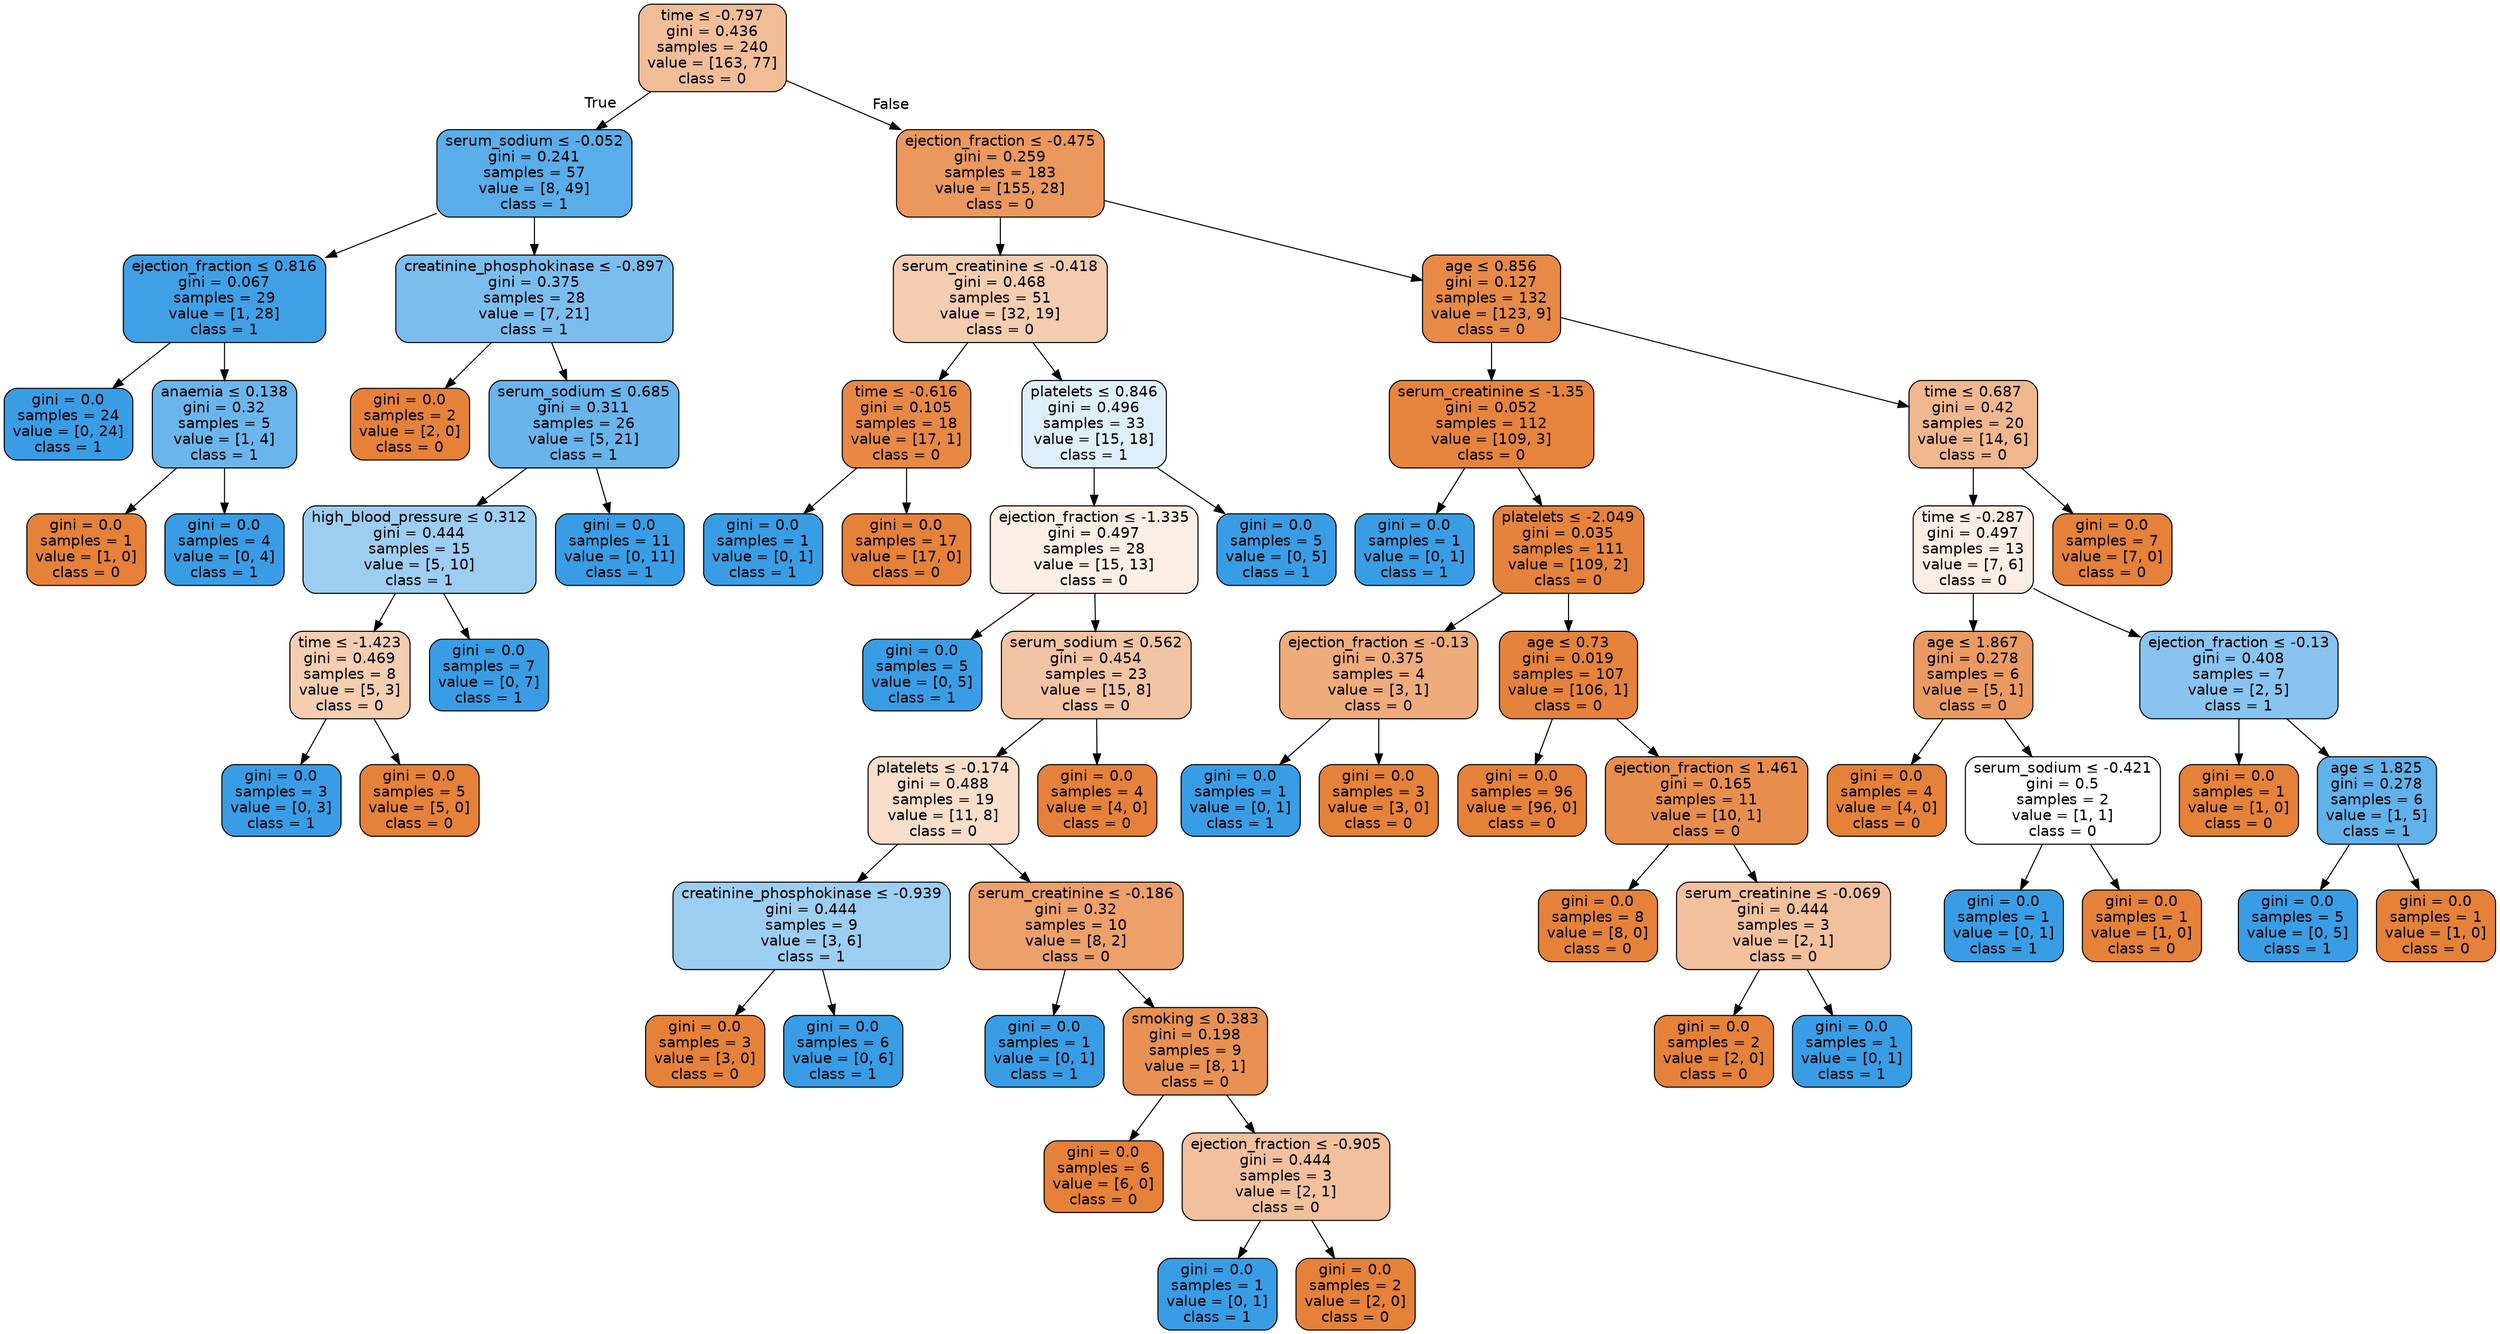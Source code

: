 digraph Tree {
node [shape=box, style="filled, rounded", color="black", fontname=helvetica] ;
edge [fontname=helvetica] ;
0 [label=<time &le; -0.797<br/>gini = 0.436<br/>samples = 240<br/>value = [163, 77]<br/>class = 0>, fillcolor="#f1bd97"] ;
1 [label=<serum_sodium &le; -0.052<br/>gini = 0.241<br/>samples = 57<br/>value = [8, 49]<br/>class = 1>, fillcolor="#59ade9"] ;
0 -> 1 [labeldistance=2.5, labelangle=45, headlabel="True"] ;
2 [label=<ejection_fraction &le; 0.816<br/>gini = 0.067<br/>samples = 29<br/>value = [1, 28]<br/>class = 1>, fillcolor="#40a0e6"] ;
1 -> 2 ;
3 [label=<gini = 0.0<br/>samples = 24<br/>value = [0, 24]<br/>class = 1>, fillcolor="#399de5"] ;
2 -> 3 ;
4 [label=<anaemia &le; 0.138<br/>gini = 0.32<br/>samples = 5<br/>value = [1, 4]<br/>class = 1>, fillcolor="#6ab6ec"] ;
2 -> 4 ;
5 [label=<gini = 0.0<br/>samples = 1<br/>value = [1, 0]<br/>class = 0>, fillcolor="#e58139"] ;
4 -> 5 ;
6 [label=<gini = 0.0<br/>samples = 4<br/>value = [0, 4]<br/>class = 1>, fillcolor="#399de5"] ;
4 -> 6 ;
7 [label=<creatinine_phosphokinase &le; -0.897<br/>gini = 0.375<br/>samples = 28<br/>value = [7, 21]<br/>class = 1>, fillcolor="#7bbeee"] ;
1 -> 7 ;
8 [label=<gini = 0.0<br/>samples = 2<br/>value = [2, 0]<br/>class = 0>, fillcolor="#e58139"] ;
7 -> 8 ;
9 [label=<serum_sodium &le; 0.685<br/>gini = 0.311<br/>samples = 26<br/>value = [5, 21]<br/>class = 1>, fillcolor="#68b4eb"] ;
7 -> 9 ;
10 [label=<high_blood_pressure &le; 0.312<br/>gini = 0.444<br/>samples = 15<br/>value = [5, 10]<br/>class = 1>, fillcolor="#9ccef2"] ;
9 -> 10 ;
11 [label=<time &le; -1.423<br/>gini = 0.469<br/>samples = 8<br/>value = [5, 3]<br/>class = 0>, fillcolor="#f5cdb0"] ;
10 -> 11 ;
12 [label=<gini = 0.0<br/>samples = 3<br/>value = [0, 3]<br/>class = 1>, fillcolor="#399de5"] ;
11 -> 12 ;
13 [label=<gini = 0.0<br/>samples = 5<br/>value = [5, 0]<br/>class = 0>, fillcolor="#e58139"] ;
11 -> 13 ;
14 [label=<gini = 0.0<br/>samples = 7<br/>value = [0, 7]<br/>class = 1>, fillcolor="#399de5"] ;
10 -> 14 ;
15 [label=<gini = 0.0<br/>samples = 11<br/>value = [0, 11]<br/>class = 1>, fillcolor="#399de5"] ;
9 -> 15 ;
16 [label=<ejection_fraction &le; -0.475<br/>gini = 0.259<br/>samples = 183<br/>value = [155, 28]<br/>class = 0>, fillcolor="#ea985d"] ;
0 -> 16 [labeldistance=2.5, labelangle=-45, headlabel="False"] ;
17 [label=<serum_creatinine &le; -0.418<br/>gini = 0.468<br/>samples = 51<br/>value = [32, 19]<br/>class = 0>, fillcolor="#f4ccaf"] ;
16 -> 17 ;
18 [label=<time &le; -0.616<br/>gini = 0.105<br/>samples = 18<br/>value = [17, 1]<br/>class = 0>, fillcolor="#e78845"] ;
17 -> 18 ;
19 [label=<gini = 0.0<br/>samples = 1<br/>value = [0, 1]<br/>class = 1>, fillcolor="#399de5"] ;
18 -> 19 ;
20 [label=<gini = 0.0<br/>samples = 17<br/>value = [17, 0]<br/>class = 0>, fillcolor="#e58139"] ;
18 -> 20 ;
21 [label=<platelets &le; 0.846<br/>gini = 0.496<br/>samples = 33<br/>value = [15, 18]<br/>class = 1>, fillcolor="#deeffb"] ;
17 -> 21 ;
22 [label=<ejection_fraction &le; -1.335<br/>gini = 0.497<br/>samples = 28<br/>value = [15, 13]<br/>class = 0>, fillcolor="#fceee5"] ;
21 -> 22 ;
23 [label=<gini = 0.0<br/>samples = 5<br/>value = [0, 5]<br/>class = 1>, fillcolor="#399de5"] ;
22 -> 23 ;
24 [label=<serum_sodium &le; 0.562<br/>gini = 0.454<br/>samples = 23<br/>value = [15, 8]<br/>class = 0>, fillcolor="#f3c4a3"] ;
22 -> 24 ;
25 [label=<platelets &le; -0.174<br/>gini = 0.488<br/>samples = 19<br/>value = [11, 8]<br/>class = 0>, fillcolor="#f8ddc9"] ;
24 -> 25 ;
26 [label=<creatinine_phosphokinase &le; -0.939<br/>gini = 0.444<br/>samples = 9<br/>value = [3, 6]<br/>class = 1>, fillcolor="#9ccef2"] ;
25 -> 26 ;
27 [label=<gini = 0.0<br/>samples = 3<br/>value = [3, 0]<br/>class = 0>, fillcolor="#e58139"] ;
26 -> 27 ;
28 [label=<gini = 0.0<br/>samples = 6<br/>value = [0, 6]<br/>class = 1>, fillcolor="#399de5"] ;
26 -> 28 ;
29 [label=<serum_creatinine &le; -0.186<br/>gini = 0.32<br/>samples = 10<br/>value = [8, 2]<br/>class = 0>, fillcolor="#eca06a"] ;
25 -> 29 ;
30 [label=<gini = 0.0<br/>samples = 1<br/>value = [0, 1]<br/>class = 1>, fillcolor="#399de5"] ;
29 -> 30 ;
31 [label=<smoking &le; 0.383<br/>gini = 0.198<br/>samples = 9<br/>value = [8, 1]<br/>class = 0>, fillcolor="#e89152"] ;
29 -> 31 ;
32 [label=<gini = 0.0<br/>samples = 6<br/>value = [6, 0]<br/>class = 0>, fillcolor="#e58139"] ;
31 -> 32 ;
33 [label=<ejection_fraction &le; -0.905<br/>gini = 0.444<br/>samples = 3<br/>value = [2, 1]<br/>class = 0>, fillcolor="#f2c09c"] ;
31 -> 33 ;
34 [label=<gini = 0.0<br/>samples = 1<br/>value = [0, 1]<br/>class = 1>, fillcolor="#399de5"] ;
33 -> 34 ;
35 [label=<gini = 0.0<br/>samples = 2<br/>value = [2, 0]<br/>class = 0>, fillcolor="#e58139"] ;
33 -> 35 ;
36 [label=<gini = 0.0<br/>samples = 4<br/>value = [4, 0]<br/>class = 0>, fillcolor="#e58139"] ;
24 -> 36 ;
37 [label=<gini = 0.0<br/>samples = 5<br/>value = [0, 5]<br/>class = 1>, fillcolor="#399de5"] ;
21 -> 37 ;
38 [label=<age &le; 0.856<br/>gini = 0.127<br/>samples = 132<br/>value = [123, 9]<br/>class = 0>, fillcolor="#e78a47"] ;
16 -> 38 ;
39 [label=<serum_creatinine &le; -1.35<br/>gini = 0.052<br/>samples = 112<br/>value = [109, 3]<br/>class = 0>, fillcolor="#e6843e"] ;
38 -> 39 ;
40 [label=<gini = 0.0<br/>samples = 1<br/>value = [0, 1]<br/>class = 1>, fillcolor="#399de5"] ;
39 -> 40 ;
41 [label=<platelets &le; -2.049<br/>gini = 0.035<br/>samples = 111<br/>value = [109, 2]<br/>class = 0>, fillcolor="#e5833d"] ;
39 -> 41 ;
42 [label=<ejection_fraction &le; -0.13<br/>gini = 0.375<br/>samples = 4<br/>value = [3, 1]<br/>class = 0>, fillcolor="#eeab7b"] ;
41 -> 42 ;
43 [label=<gini = 0.0<br/>samples = 1<br/>value = [0, 1]<br/>class = 1>, fillcolor="#399de5"] ;
42 -> 43 ;
44 [label=<gini = 0.0<br/>samples = 3<br/>value = [3, 0]<br/>class = 0>, fillcolor="#e58139"] ;
42 -> 44 ;
45 [label=<age &le; 0.73<br/>gini = 0.019<br/>samples = 107<br/>value = [106, 1]<br/>class = 0>, fillcolor="#e5823b"] ;
41 -> 45 ;
46 [label=<gini = 0.0<br/>samples = 96<br/>value = [96, 0]<br/>class = 0>, fillcolor="#e58139"] ;
45 -> 46 ;
47 [label=<ejection_fraction &le; 1.461<br/>gini = 0.165<br/>samples = 11<br/>value = [10, 1]<br/>class = 0>, fillcolor="#e88e4d"] ;
45 -> 47 ;
48 [label=<gini = 0.0<br/>samples = 8<br/>value = [8, 0]<br/>class = 0>, fillcolor="#e58139"] ;
47 -> 48 ;
49 [label=<serum_creatinine &le; -0.069<br/>gini = 0.444<br/>samples = 3<br/>value = [2, 1]<br/>class = 0>, fillcolor="#f2c09c"] ;
47 -> 49 ;
50 [label=<gini = 0.0<br/>samples = 2<br/>value = [2, 0]<br/>class = 0>, fillcolor="#e58139"] ;
49 -> 50 ;
51 [label=<gini = 0.0<br/>samples = 1<br/>value = [0, 1]<br/>class = 1>, fillcolor="#399de5"] ;
49 -> 51 ;
52 [label=<time &le; 0.687<br/>gini = 0.42<br/>samples = 20<br/>value = [14, 6]<br/>class = 0>, fillcolor="#f0b78e"] ;
38 -> 52 ;
53 [label=<time &le; -0.287<br/>gini = 0.497<br/>samples = 13<br/>value = [7, 6]<br/>class = 0>, fillcolor="#fbede3"] ;
52 -> 53 ;
54 [label=<age &le; 1.867<br/>gini = 0.278<br/>samples = 6<br/>value = [5, 1]<br/>class = 0>, fillcolor="#ea9a61"] ;
53 -> 54 ;
55 [label=<gini = 0.0<br/>samples = 4<br/>value = [4, 0]<br/>class = 0>, fillcolor="#e58139"] ;
54 -> 55 ;
56 [label=<serum_sodium &le; -0.421<br/>gini = 0.5<br/>samples = 2<br/>value = [1, 1]<br/>class = 0>, fillcolor="#ffffff"] ;
54 -> 56 ;
57 [label=<gini = 0.0<br/>samples = 1<br/>value = [0, 1]<br/>class = 1>, fillcolor="#399de5"] ;
56 -> 57 ;
58 [label=<gini = 0.0<br/>samples = 1<br/>value = [1, 0]<br/>class = 0>, fillcolor="#e58139"] ;
56 -> 58 ;
59 [label=<ejection_fraction &le; -0.13<br/>gini = 0.408<br/>samples = 7<br/>value = [2, 5]<br/>class = 1>, fillcolor="#88c4ef"] ;
53 -> 59 ;
60 [label=<gini = 0.0<br/>samples = 1<br/>value = [1, 0]<br/>class = 0>, fillcolor="#e58139"] ;
59 -> 60 ;
61 [label=<age &le; 1.825<br/>gini = 0.278<br/>samples = 6<br/>value = [1, 5]<br/>class = 1>, fillcolor="#61b1ea"] ;
59 -> 61 ;
62 [label=<gini = 0.0<br/>samples = 5<br/>value = [0, 5]<br/>class = 1>, fillcolor="#399de5"] ;
61 -> 62 ;
63 [label=<gini = 0.0<br/>samples = 1<br/>value = [1, 0]<br/>class = 0>, fillcolor="#e58139"] ;
61 -> 63 ;
64 [label=<gini = 0.0<br/>samples = 7<br/>value = [7, 0]<br/>class = 0>, fillcolor="#e58139"] ;
52 -> 64 ;
}